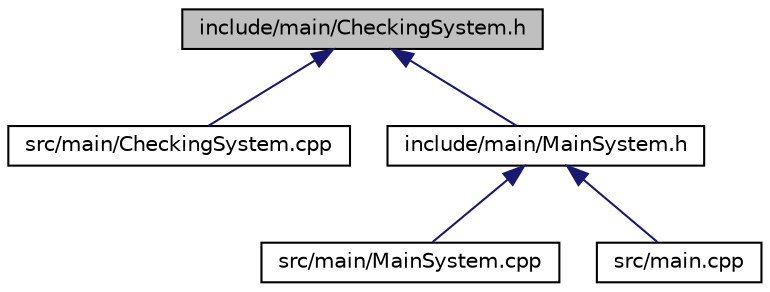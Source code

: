digraph "include/main/CheckingSystem.h"
{
 // LATEX_PDF_SIZE
  edge [fontname="Helvetica",fontsize="10",labelfontname="Helvetica",labelfontsize="10"];
  node [fontname="Helvetica",fontsize="10",shape=record];
  Node1 [label="include/main/CheckingSystem.h",height=0.2,width=0.4,color="black", fillcolor="grey75", style="filled", fontcolor="black",tooltip="Class to manage monitoring and control systems for pedestrian and vehicle traffic."];
  Node1 -> Node2 [dir="back",color="midnightblue",fontsize="10",style="solid",fontname="Helvetica"];
  Node2 [label="src/main/CheckingSystem.cpp",height=0.2,width=0.4,color="black", fillcolor="white", style="filled",URL="$CheckingSystem_8cpp.html",tooltip="Implements the CheckingSystem class methods."];
  Node1 -> Node3 [dir="back",color="midnightblue",fontsize="10",style="solid",fontname="Helvetica"];
  Node3 [label="include/main/MainSystem.h",height=0.2,width=0.4,color="black", fillcolor="white", style="filled",URL="$MainSystem_8h.html",tooltip="Header file for the MainSystem class managing the traffic and pedestrian light systems."];
  Node3 -> Node4 [dir="back",color="midnightblue",fontsize="10",style="solid",fontname="Helvetica"];
  Node4 [label="src/main/MainSystem.cpp",height=0.2,width=0.4,color="black", fillcolor="white", style="filled",URL="$MainSystem_8cpp.html",tooltip="Implementation of the MainSystem class. The MainSystem class is responsible for managing the overall ..."];
  Node3 -> Node5 [dir="back",color="midnightblue",fontsize="10",style="solid",fontname="Helvetica"];
  Node5 [label="src/main.cpp",height=0.2,width=0.4,color="black", fillcolor="white", style="filled",URL="$main_8cpp.html",tooltip="Main entry point for the application. Initializes the application, runs the main system,..."];
}
